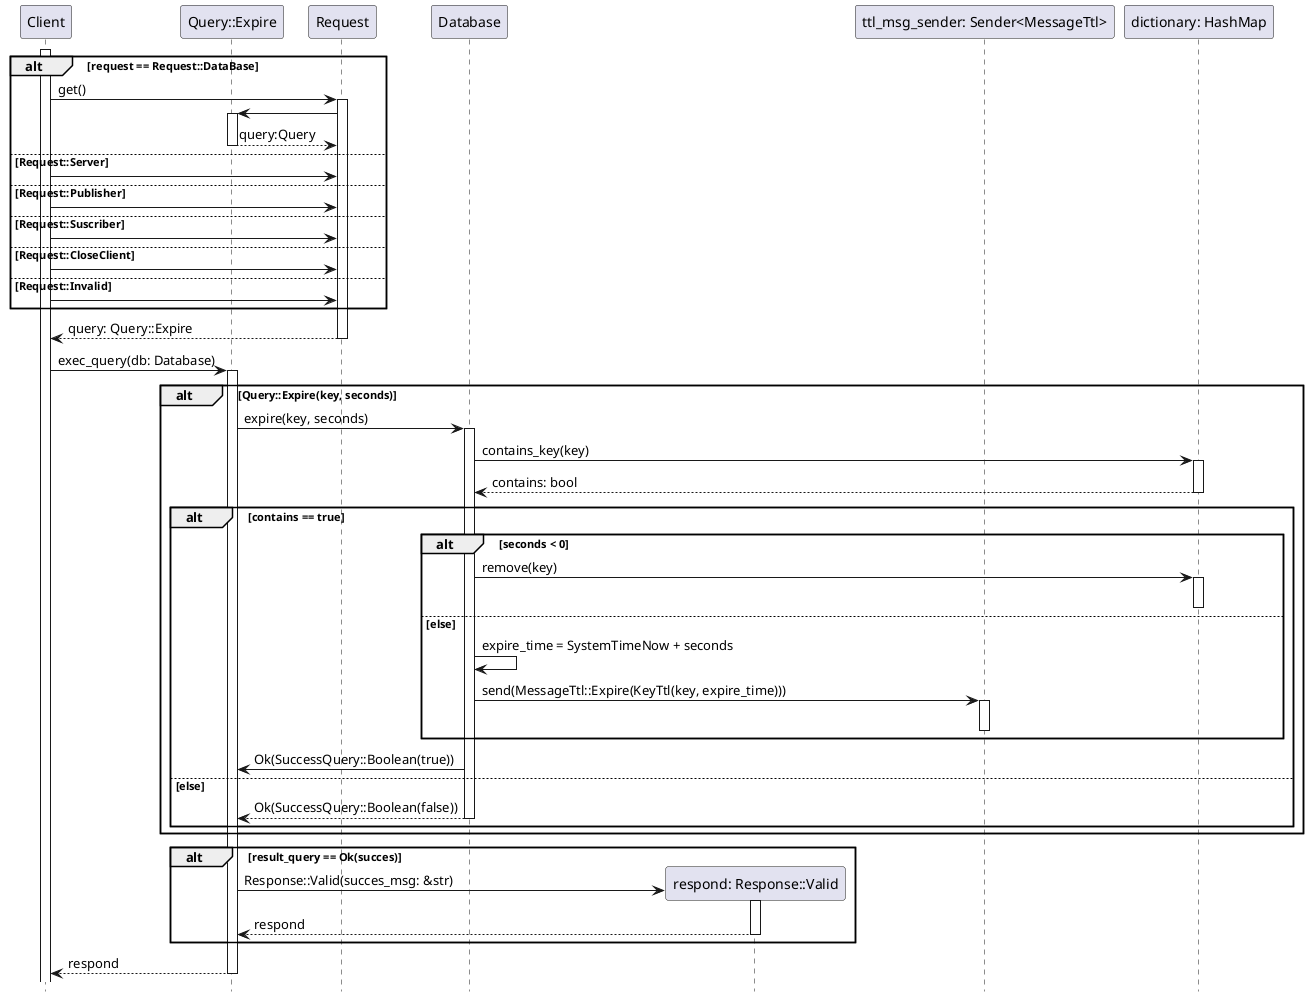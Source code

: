 @startuml expire command
hide footbox
activate Client
participant Client order 10
participant Database order 30
participant Request order 20

    alt request == Request::DataBase
        Client -> Request++: get()
        participant Query as "Query::Expire"
        Request -> Query++:
        return query:Query
    else Request::Server
        Client -> Request:
    else Request::Publisher
        Client -> Request:
    else Request::Suscriber
        Client -> Request:
    else Request::CloseClient
        Client -> Request:
    else Request::Invalid
        Client -> Request:
    end
    
    return query: Query::Expire

    Client -> Query++: exec_query(db: Database)

    alt Query::Expire(key, seconds)
        Query -> Database++: expire(key, seconds)
        participant Dictionary as "dictionary: HashMap" order 35
        Database -> Dictionary ++: contains_key(key)
        return contains: bool
        alt contains == true
            alt seconds < 0
                Database -> Dictionary++: remove(key)
                deactivate Dictionary
            else else
                Database -> Database: expire_time = SystemTimeNow + seconds
                participant msg_sender as "ttl_msg_sender: Sender<MessageTtl>" order 34
                Database -> msg_sender++: send(MessageTtl::Expire(KeyTtl(key, expire_time)))
                deactivate msg_sender
            end
            Database -> Query: Ok(SuccessQuery::Boolean(true))
        else else
            return Ok(SuccessQuery::Boolean(false))
        end
    end

    alt result_query == Ok(succes)
        participant Respond as "respond: Response::Valid" order 31
        create Respond
        Query -> Respond++: Response::Valid(succes_msg: &str)
        return respond
    end
    return respond
@enduml